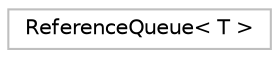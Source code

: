 digraph "Graphical Class Hierarchy"
{
 // LATEX_PDF_SIZE
  edge [fontname="Helvetica",fontsize="10",labelfontname="Helvetica",labelfontsize="10"];
  node [fontname="Helvetica",fontsize="10",shape=record];
  rankdir="LR";
  Node0 [label="ReferenceQueue\< T \>",height=0.2,width=0.4,color="grey75", fillcolor="white", style="filled",tooltip=" "];
}
